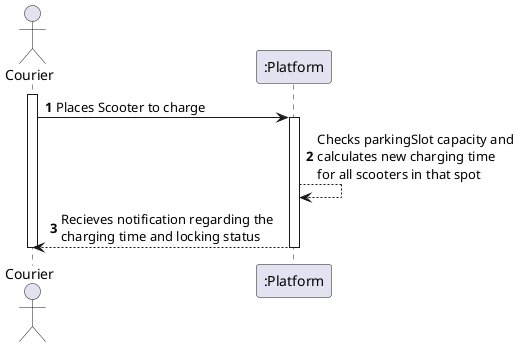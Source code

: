 @startuml
autonumber
actor "Courier" as COURIER

activate COURIER
COURIER -> ":Platform" : Places Scooter to charge
activate ":Platform"
":Platform" --> ":Platform" : Checks parkingSlot capacity and \ncalculates new charging time\nfor all scooters in that spot
":Platform" --> COURIER : Recieves notification regarding the \ncharging time and locking status
deactivate ":Platform"
deactivate COURIER
@enduml
